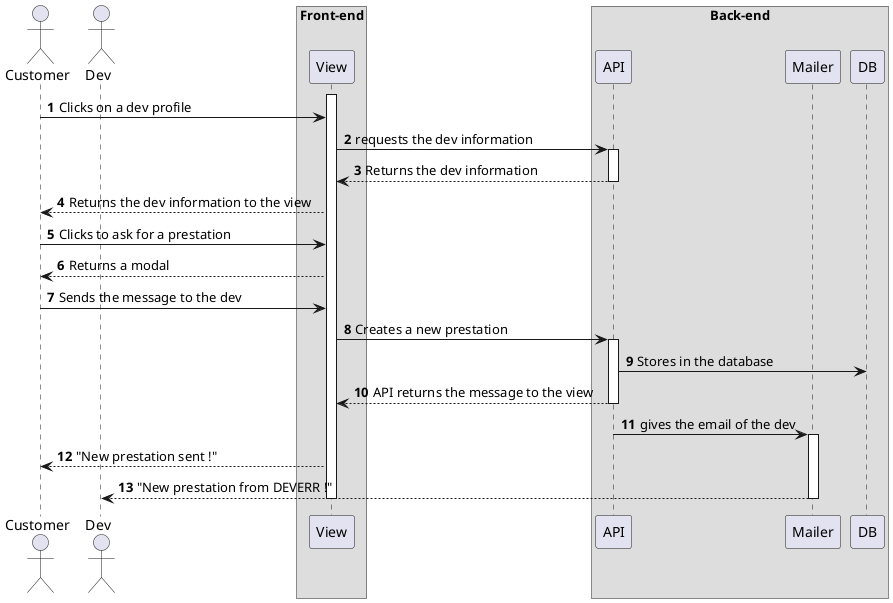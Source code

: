 @startuml
autonumber

actor Customer as U
actor Dev as V
box "Front-end"
participant View as A
end box

box "Back-end"
participant API as B
participant Mailer as D
participant DB as C
end box

activate A
U -> A : Clicks on a dev profile
A -> B : requests the dev information
activate B
B --> A : Returns the dev information
deactivate B
A --> U : Returns the dev information to the view
U -> A : Clicks to ask for a prestation
A --> U : Returns a modal
U -> A : Sends the message to the dev
A -> B : Creates a new prestation
activate B
B -> C : Stores in the database
B --> A : API returns the message to the view
deactivate B
B -> D : gives the email of the dev
activate D
A --> U : "New prestation sent !"
D --> V : "New prestation from DEVERR !"
deactivate D
deactivate A

@enduml